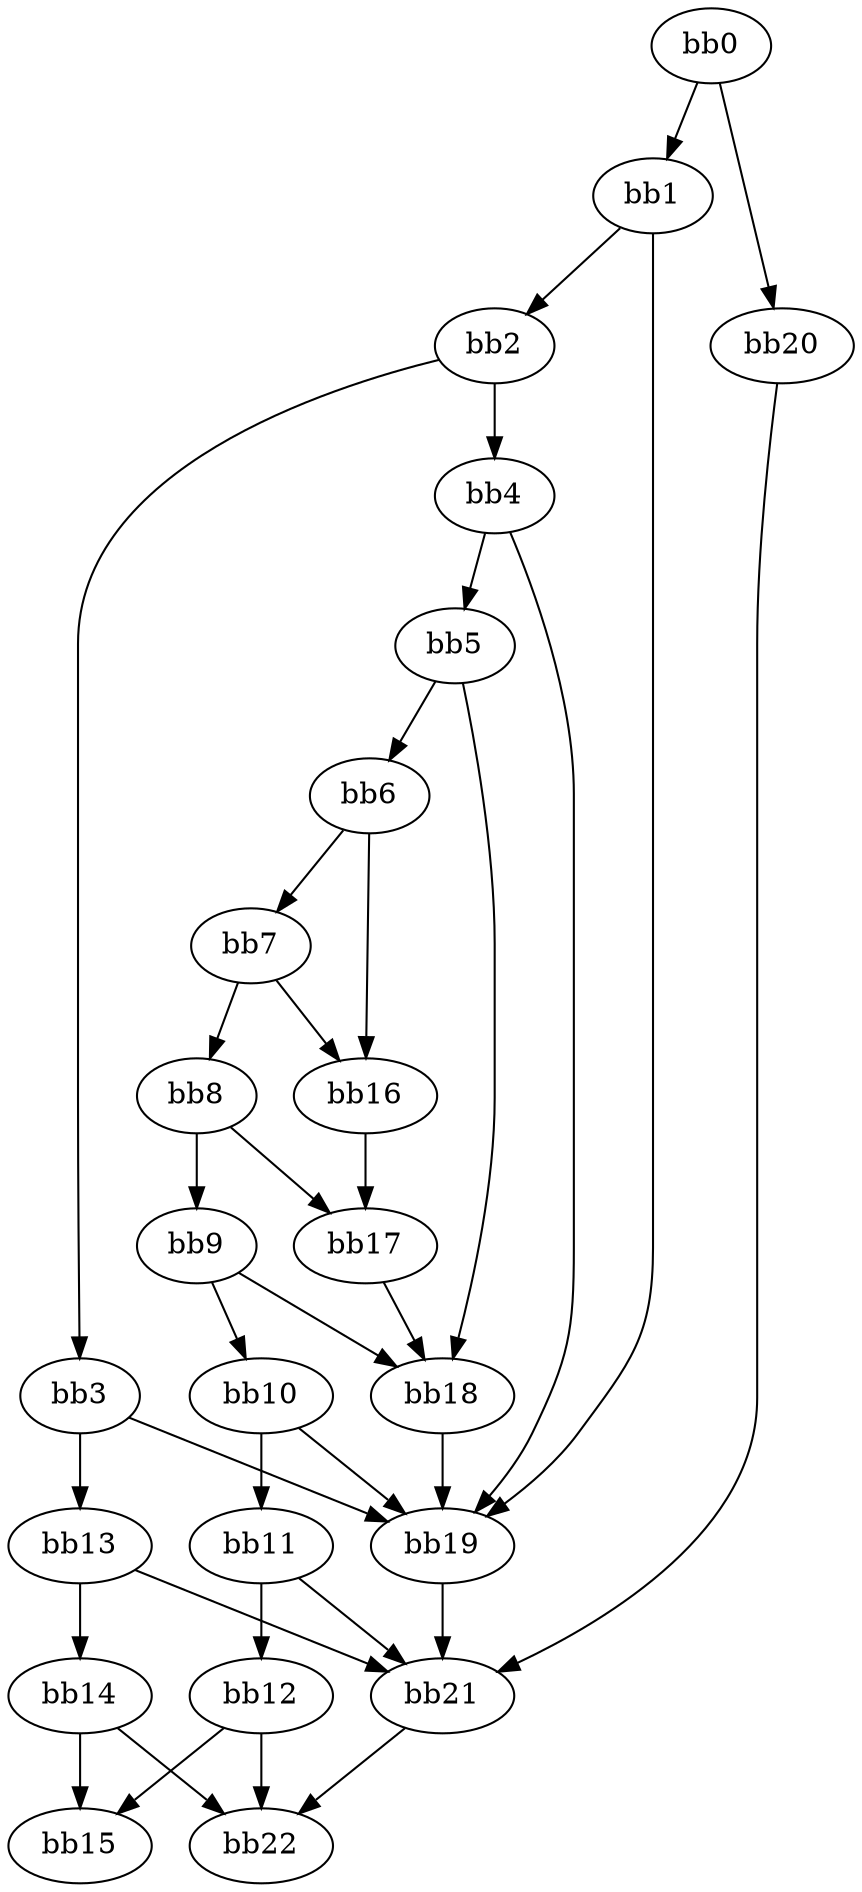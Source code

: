 digraph {
    0 [ label = "bb0\l" ]
    1 [ label = "bb1\l" ]
    2 [ label = "bb2\l" ]
    3 [ label = "bb3\l" ]
    4 [ label = "bb4\l" ]
    5 [ label = "bb5\l" ]
    6 [ label = "bb6\l" ]
    7 [ label = "bb7\l" ]
    8 [ label = "bb8\l" ]
    9 [ label = "bb9\l" ]
    10 [ label = "bb10\l" ]
    11 [ label = "bb11\l" ]
    12 [ label = "bb12\l" ]
    13 [ label = "bb13\l" ]
    14 [ label = "bb14\l" ]
    15 [ label = "bb15\l" ]
    16 [ label = "bb16\l" ]
    17 [ label = "bb17\l" ]
    18 [ label = "bb18\l" ]
    19 [ label = "bb19\l" ]
    20 [ label = "bb20\l" ]
    21 [ label = "bb21\l" ]
    22 [ label = "bb22\l" ]
    0 -> 1 [ ]
    0 -> 20 [ ]
    1 -> 2 [ ]
    1 -> 19 [ ]
    2 -> 3 [ ]
    2 -> 4 [ ]
    3 -> 13 [ ]
    3 -> 19 [ ]
    4 -> 5 [ ]
    4 -> 19 [ ]
    5 -> 6 [ ]
    5 -> 18 [ ]
    6 -> 7 [ ]
    6 -> 16 [ ]
    7 -> 8 [ ]
    7 -> 16 [ ]
    8 -> 9 [ ]
    8 -> 17 [ ]
    9 -> 10 [ ]
    9 -> 18 [ ]
    10 -> 11 [ ]
    10 -> 19 [ ]
    11 -> 12 [ ]
    11 -> 21 [ ]
    12 -> 15 [ ]
    12 -> 22 [ ]
    13 -> 14 [ ]
    13 -> 21 [ ]
    14 -> 15 [ ]
    14 -> 22 [ ]
    16 -> 17 [ ]
    17 -> 18 [ ]
    18 -> 19 [ ]
    19 -> 21 [ ]
    20 -> 21 [ ]
    21 -> 22 [ ]
}

